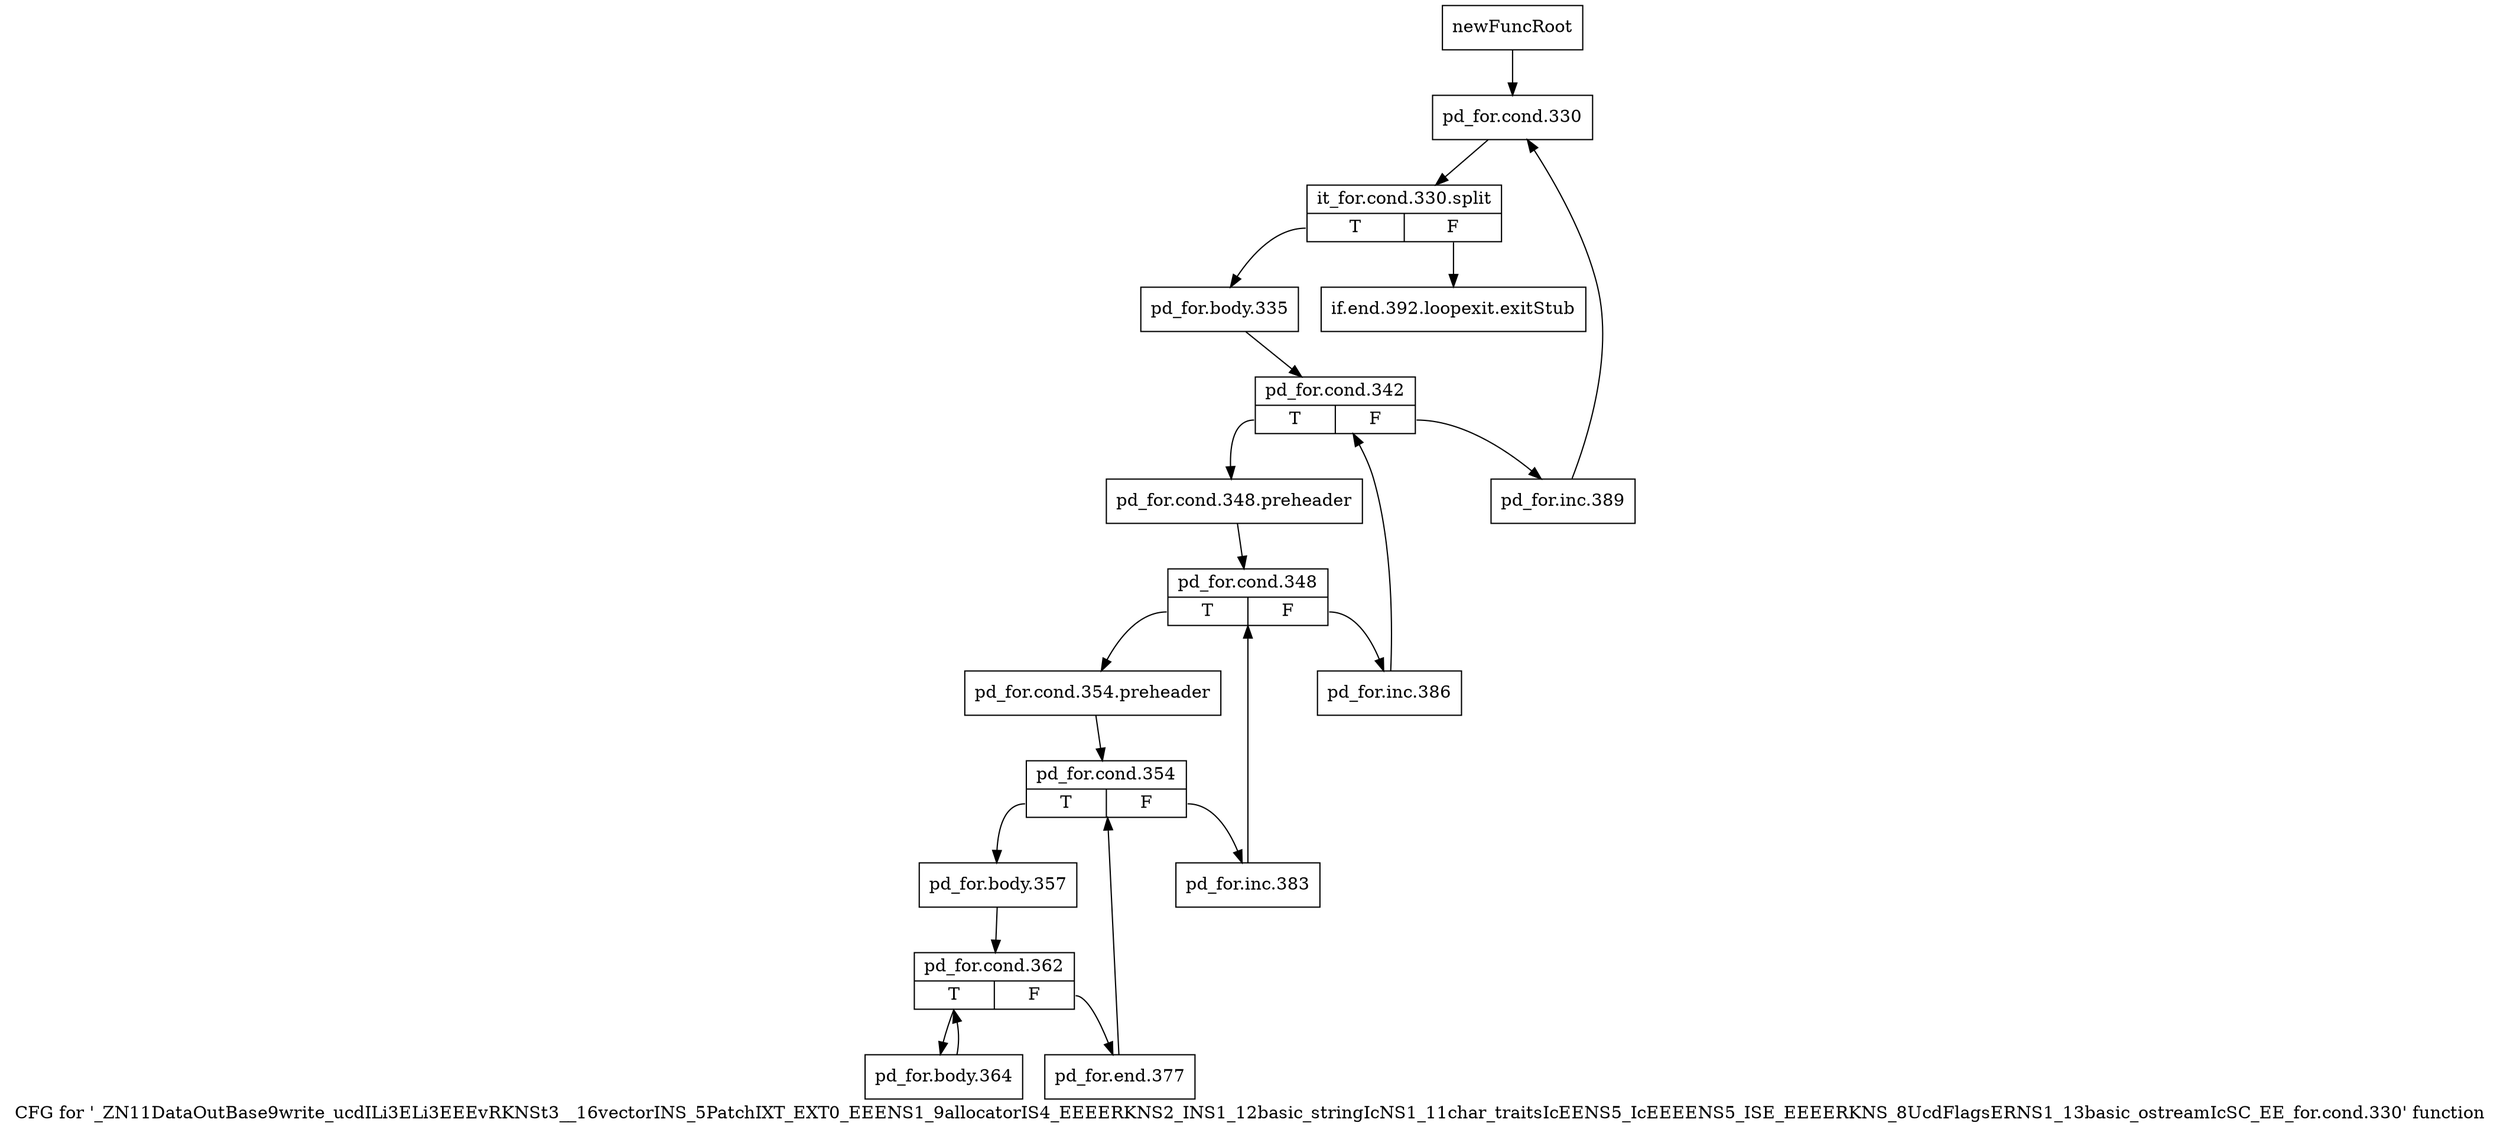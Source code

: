 digraph "CFG for '_ZN11DataOutBase9write_ucdILi3ELi3EEEvRKNSt3__16vectorINS_5PatchIXT_EXT0_EEENS1_9allocatorIS4_EEEERKNS2_INS1_12basic_stringIcNS1_11char_traitsIcEENS5_IcEEEENS5_ISE_EEEERKNS_8UcdFlagsERNS1_13basic_ostreamIcSC_EE_for.cond.330' function" {
	label="CFG for '_ZN11DataOutBase9write_ucdILi3ELi3EEEvRKNSt3__16vectorINS_5PatchIXT_EXT0_EEENS1_9allocatorIS4_EEEERKNS2_INS1_12basic_stringIcNS1_11char_traitsIcEENS5_IcEEEENS5_ISE_EEEERKNS_8UcdFlagsERNS1_13basic_ostreamIcSC_EE_for.cond.330' function";

	Node0x8c1efb0 [shape=record,label="{newFuncRoot}"];
	Node0x8c1efb0 -> Node0x8c1f050;
	Node0x8c1f000 [shape=record,label="{if.end.392.loopexit.exitStub}"];
	Node0x8c1f050 [shape=record,label="{pd_for.cond.330}"];
	Node0x8c1f050 -> Node0xb7b3460;
	Node0xb7b3460 [shape=record,label="{it_for.cond.330.split|{<s0>T|<s1>F}}"];
	Node0xb7b3460:s0 -> Node0x8c1f0a0;
	Node0xb7b3460:s1 -> Node0x8c1f000;
	Node0x8c1f0a0 [shape=record,label="{pd_for.body.335}"];
	Node0x8c1f0a0 -> Node0x8c1f0f0;
	Node0x8c1f0f0 [shape=record,label="{pd_for.cond.342|{<s0>T|<s1>F}}"];
	Node0x8c1f0f0:s0 -> Node0x8c1f190;
	Node0x8c1f0f0:s1 -> Node0x8c1f140;
	Node0x8c1f140 [shape=record,label="{pd_for.inc.389}"];
	Node0x8c1f140 -> Node0x8c1f050;
	Node0x8c1f190 [shape=record,label="{pd_for.cond.348.preheader}"];
	Node0x8c1f190 -> Node0x8c1f1e0;
	Node0x8c1f1e0 [shape=record,label="{pd_for.cond.348|{<s0>T|<s1>F}}"];
	Node0x8c1f1e0:s0 -> Node0x8c1f280;
	Node0x8c1f1e0:s1 -> Node0x8c1f230;
	Node0x8c1f230 [shape=record,label="{pd_for.inc.386}"];
	Node0x8c1f230 -> Node0x8c1f0f0;
	Node0x8c1f280 [shape=record,label="{pd_for.cond.354.preheader}"];
	Node0x8c1f280 -> Node0x8c1f2d0;
	Node0x8c1f2d0 [shape=record,label="{pd_for.cond.354|{<s0>T|<s1>F}}"];
	Node0x8c1f2d0:s0 -> Node0x8c1f370;
	Node0x8c1f2d0:s1 -> Node0x8c1f320;
	Node0x8c1f320 [shape=record,label="{pd_for.inc.383}"];
	Node0x8c1f320 -> Node0x8c1f1e0;
	Node0x8c1f370 [shape=record,label="{pd_for.body.357}"];
	Node0x8c1f370 -> Node0x8c1f3c0;
	Node0x8c1f3c0 [shape=record,label="{pd_for.cond.362|{<s0>T|<s1>F}}"];
	Node0x8c1f3c0:s0 -> Node0x8c1f460;
	Node0x8c1f3c0:s1 -> Node0x8c1f410;
	Node0x8c1f410 [shape=record,label="{pd_for.end.377}"];
	Node0x8c1f410 -> Node0x8c1f2d0;
	Node0x8c1f460 [shape=record,label="{pd_for.body.364}"];
	Node0x8c1f460 -> Node0x8c1f3c0;
}
